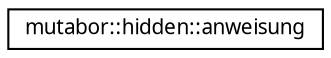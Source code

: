 digraph "Grafische Darstellung der Klassenhierarchie"
{
  edge [fontname="Sans",fontsize="10",labelfontname="Sans",labelfontsize="10"];
  node [fontname="Sans",fontsize="10",shape=record];
  rankdir="LR";
  Node0 [label="mutabor::hidden::anweisung",height=0.2,width=0.4,color="black", fillcolor="white", style="filled",URL="$df/d55/structmutabor_1_1hidden_1_1anweisung.html"];
}
